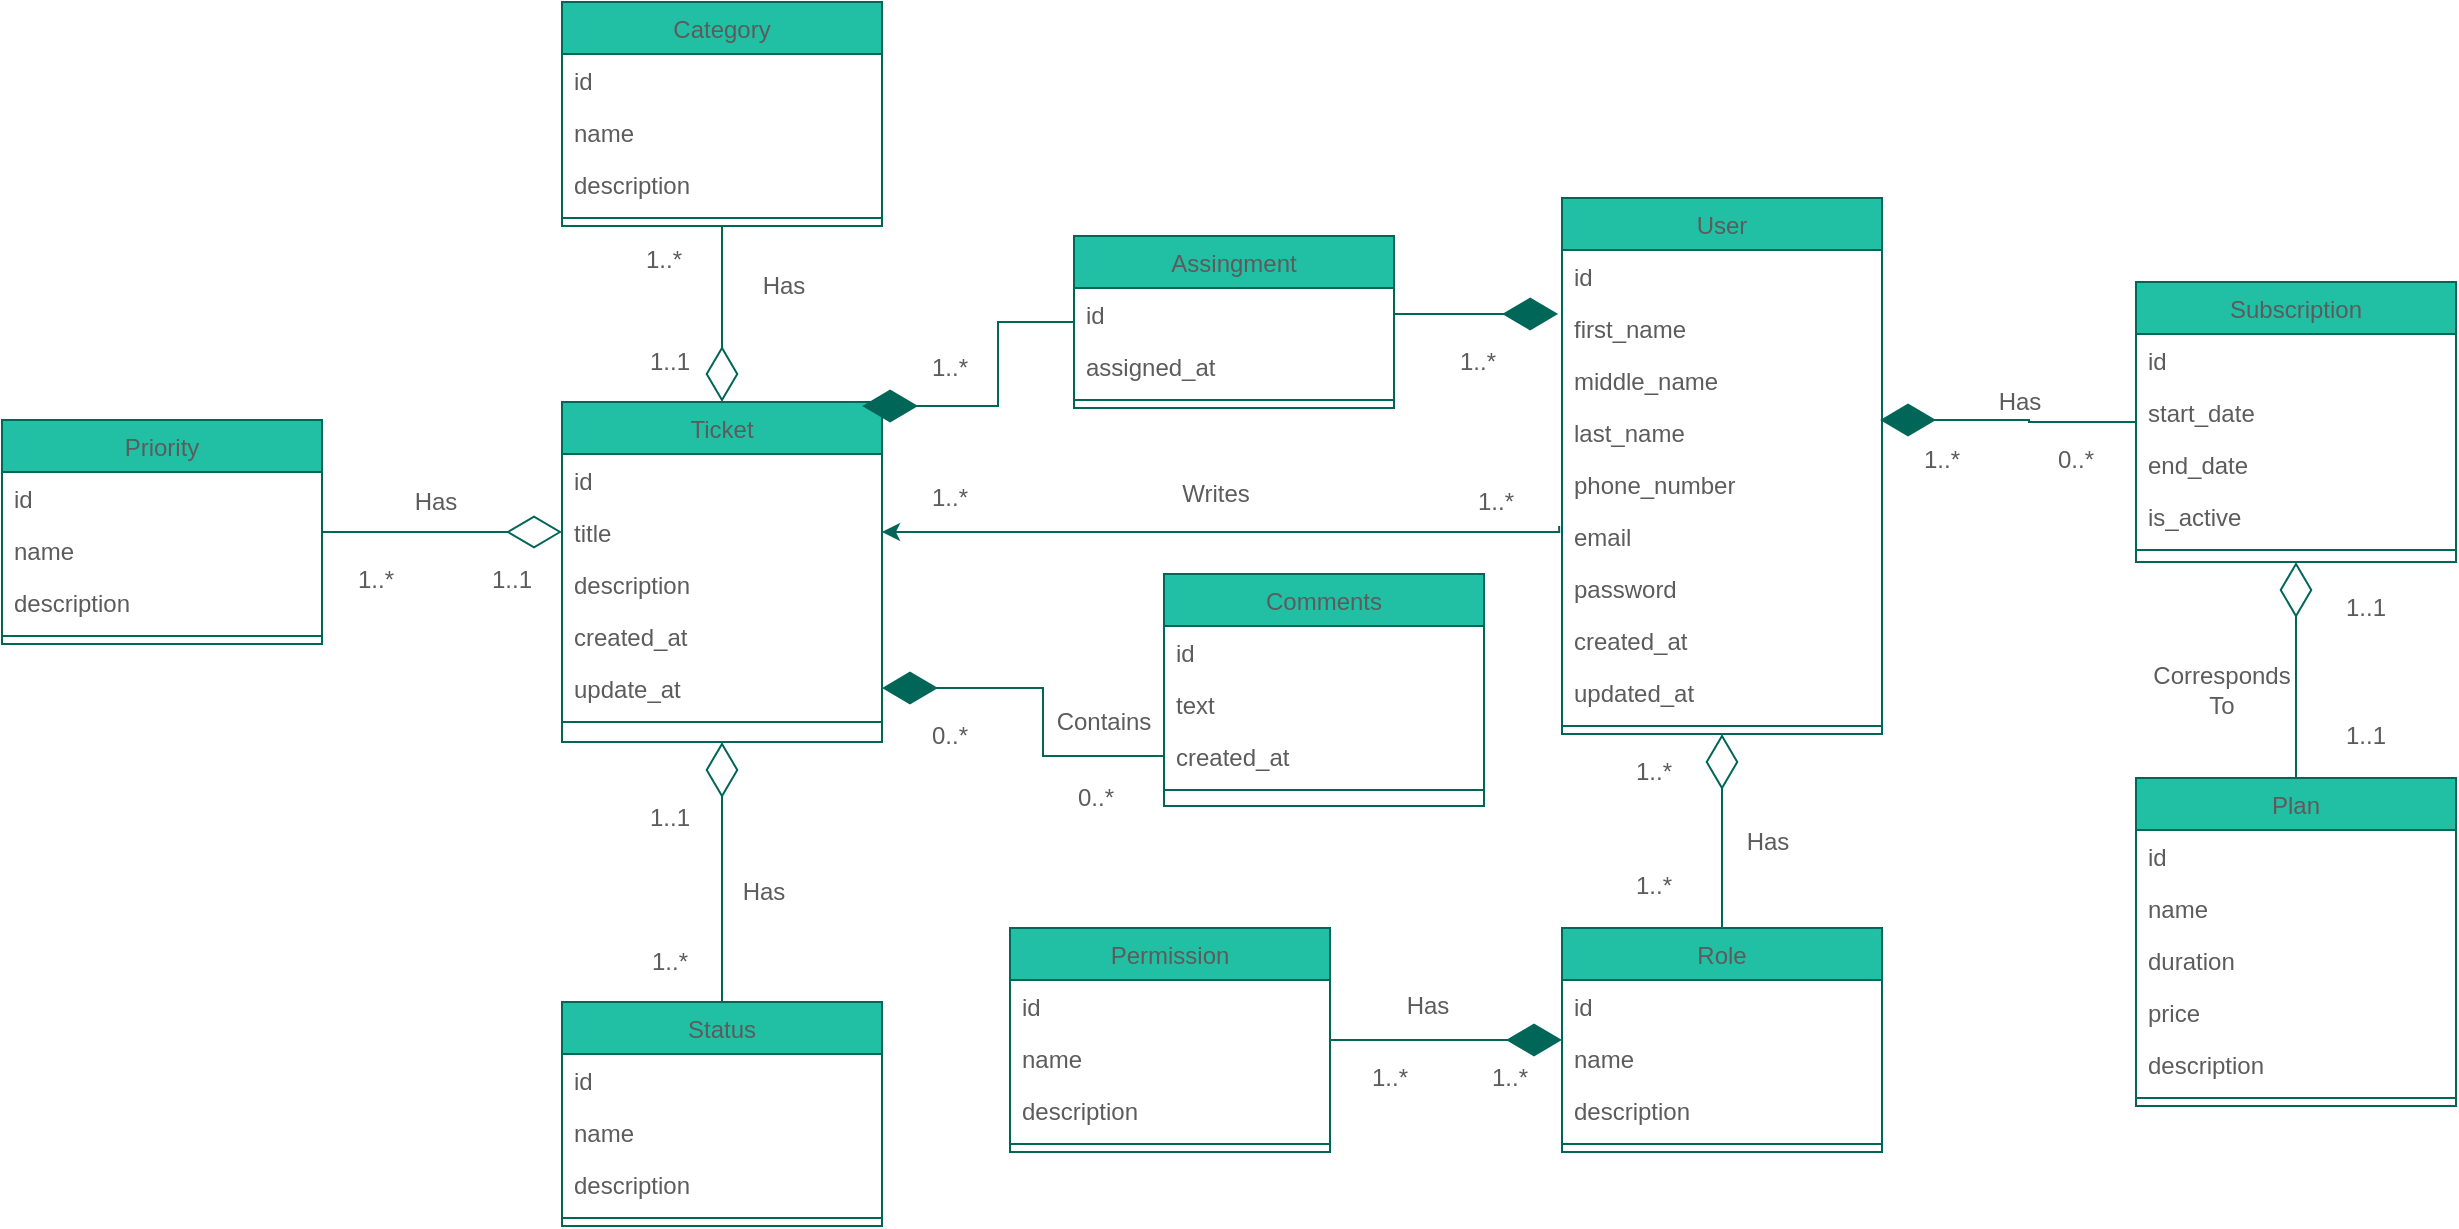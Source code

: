 <mxfile version="22.0.0" type="device">
  <diagram id="C5RBs43oDa-KdzZeNtuy" name="Page-1">
    <mxGraphModel dx="2245" dy="838" grid="0" gridSize="10" guides="1" tooltips="1" connect="1" arrows="1" fold="1" page="1" pageScale="1" pageWidth="827" pageHeight="1169" background="#ffffff" math="0" shadow="0">
      <root>
        <mxCell id="WIyWlLk6GJQsqaUBKTNV-0" />
        <mxCell id="WIyWlLk6GJQsqaUBKTNV-1" parent="WIyWlLk6GJQsqaUBKTNV-0" />
        <mxCell id="zkfFHV4jXpPFQw0GAbJ--0" value="Ticket" style="swimlane;fontStyle=0;align=center;verticalAlign=top;childLayout=stackLayout;horizontal=1;startSize=26;horizontalStack=0;resizeParent=1;resizeLast=0;collapsible=1;marginBottom=0;rounded=0;shadow=0;strokeWidth=1;labelBackgroundColor=none;fillColor=#21C0A5;strokeColor=#006658;fontColor=#5C5C5C;" parent="WIyWlLk6GJQsqaUBKTNV-1" vertex="1">
          <mxGeometry x="40" y="210" width="160" height="170" as="geometry">
            <mxRectangle x="230" y="140" width="160" height="26" as="alternateBounds" />
          </mxGeometry>
        </mxCell>
        <mxCell id="zkfFHV4jXpPFQw0GAbJ--1" value="id" style="text;align=left;verticalAlign=top;spacingLeft=4;spacingRight=4;overflow=hidden;rotatable=0;points=[[0,0.5],[1,0.5]];portConstraint=eastwest;labelBackgroundColor=none;fontColor=#5C5C5C;" parent="zkfFHV4jXpPFQw0GAbJ--0" vertex="1">
          <mxGeometry y="26" width="160" height="26" as="geometry" />
        </mxCell>
        <mxCell id="zkfFHV4jXpPFQw0GAbJ--2" value="title" style="text;align=left;verticalAlign=top;spacingLeft=4;spacingRight=4;overflow=hidden;rotatable=0;points=[[0,0.5],[1,0.5]];portConstraint=eastwest;rounded=0;shadow=0;html=0;labelBackgroundColor=none;fontColor=#5C5C5C;" parent="zkfFHV4jXpPFQw0GAbJ--0" vertex="1">
          <mxGeometry y="52" width="160" height="26" as="geometry" />
        </mxCell>
        <mxCell id="zkfFHV4jXpPFQw0GAbJ--3" value="description" style="text;align=left;verticalAlign=top;spacingLeft=4;spacingRight=4;overflow=hidden;rotatable=0;points=[[0,0.5],[1,0.5]];portConstraint=eastwest;rounded=0;shadow=0;html=0;labelBackgroundColor=none;fontColor=#5C5C5C;" parent="zkfFHV4jXpPFQw0GAbJ--0" vertex="1">
          <mxGeometry y="78" width="160" height="26" as="geometry" />
        </mxCell>
        <mxCell id="NXJm1W0Ttsm7PdbM2rsX-47" value="created_at" style="text;align=left;verticalAlign=top;spacingLeft=4;spacingRight=4;overflow=hidden;rotatable=0;points=[[0,0.5],[1,0.5]];portConstraint=eastwest;rounded=0;shadow=0;html=0;labelBackgroundColor=none;fontColor=#5C5C5C;" parent="zkfFHV4jXpPFQw0GAbJ--0" vertex="1">
          <mxGeometry y="104" width="160" height="26" as="geometry" />
        </mxCell>
        <mxCell id="NXJm1W0Ttsm7PdbM2rsX-46" value="update_at" style="text;align=left;verticalAlign=top;spacingLeft=4;spacingRight=4;overflow=hidden;rotatable=0;points=[[0,0.5],[1,0.5]];portConstraint=eastwest;rounded=0;shadow=0;html=0;labelBackgroundColor=none;fontColor=#5C5C5C;" parent="zkfFHV4jXpPFQw0GAbJ--0" vertex="1">
          <mxGeometry y="130" width="160" height="26" as="geometry" />
        </mxCell>
        <mxCell id="zkfFHV4jXpPFQw0GAbJ--4" value="" style="line;html=1;strokeWidth=1;align=left;verticalAlign=middle;spacingTop=-1;spacingLeft=3;spacingRight=3;rotatable=0;labelPosition=right;points=[];portConstraint=eastwest;labelBackgroundColor=none;fillColor=#21C0A5;strokeColor=#006658;fontColor=#5C5C5C;" parent="zkfFHV4jXpPFQw0GAbJ--0" vertex="1">
          <mxGeometry y="156" width="160" height="8" as="geometry" />
        </mxCell>
        <mxCell id="zkfFHV4jXpPFQw0GAbJ--6" value="Comments" style="swimlane;fontStyle=0;align=center;verticalAlign=top;childLayout=stackLayout;horizontal=1;startSize=26;horizontalStack=0;resizeParent=1;resizeLast=0;collapsible=1;marginBottom=0;rounded=0;shadow=0;strokeWidth=1;labelBackgroundColor=none;fillColor=#21C0A5;strokeColor=#006658;fontColor=#5C5C5C;" parent="WIyWlLk6GJQsqaUBKTNV-1" vertex="1">
          <mxGeometry x="341" y="296" width="160" height="116" as="geometry">
            <mxRectangle x="130" y="380" width="160" height="26" as="alternateBounds" />
          </mxGeometry>
        </mxCell>
        <mxCell id="NXJm1W0Ttsm7PdbM2rsX-28" value="id" style="text;align=left;verticalAlign=top;spacingLeft=4;spacingRight=4;overflow=hidden;rotatable=0;points=[[0,0.5],[1,0.5]];portConstraint=eastwest;labelBackgroundColor=none;fontColor=#5C5C5C;" parent="zkfFHV4jXpPFQw0GAbJ--6" vertex="1">
          <mxGeometry y="26" width="160" height="26" as="geometry" />
        </mxCell>
        <mxCell id="zkfFHV4jXpPFQw0GAbJ--7" value="text" style="text;align=left;verticalAlign=top;spacingLeft=4;spacingRight=4;overflow=hidden;rotatable=0;points=[[0,0.5],[1,0.5]];portConstraint=eastwest;labelBackgroundColor=none;fontColor=#5C5C5C;" parent="zkfFHV4jXpPFQw0GAbJ--6" vertex="1">
          <mxGeometry y="52" width="160" height="26" as="geometry" />
        </mxCell>
        <mxCell id="zkfFHV4jXpPFQw0GAbJ--8" value="created_at" style="text;align=left;verticalAlign=top;spacingLeft=4;spacingRight=4;overflow=hidden;rotatable=0;points=[[0,0.5],[1,0.5]];portConstraint=eastwest;rounded=0;shadow=0;html=0;labelBackgroundColor=none;fontColor=#5C5C5C;" parent="zkfFHV4jXpPFQw0GAbJ--6" vertex="1">
          <mxGeometry y="78" width="160" height="26" as="geometry" />
        </mxCell>
        <mxCell id="zkfFHV4jXpPFQw0GAbJ--9" value="" style="line;html=1;strokeWidth=1;align=left;verticalAlign=middle;spacingTop=-1;spacingLeft=3;spacingRight=3;rotatable=0;labelPosition=right;points=[];portConstraint=eastwest;labelBackgroundColor=none;fillColor=#21C0A5;strokeColor=#006658;fontColor=#5C5C5C;" parent="zkfFHV4jXpPFQw0GAbJ--6" vertex="1">
          <mxGeometry y="104" width="160" height="8" as="geometry" />
        </mxCell>
        <mxCell id="NXJm1W0Ttsm7PdbM2rsX-39" style="edgeStyle=orthogonalEdgeStyle;rounded=0;orthogonalLoop=1;jettySize=auto;html=1;entryX=0.5;entryY=1;entryDx=0;entryDy=0;endSize=25;endArrow=diamondThin;endFill=0;labelBackgroundColor=none;strokeColor=#006658;fontColor=default;" parent="WIyWlLk6GJQsqaUBKTNV-1" source="zkfFHV4jXpPFQw0GAbJ--13" target="zkfFHV4jXpPFQw0GAbJ--17" edge="1">
          <mxGeometry relative="1" as="geometry" />
        </mxCell>
        <mxCell id="zkfFHV4jXpPFQw0GAbJ--13" value="Role" style="swimlane;fontStyle=0;align=center;verticalAlign=top;childLayout=stackLayout;horizontal=1;startSize=26;horizontalStack=0;resizeParent=1;resizeLast=0;collapsible=1;marginBottom=0;rounded=0;shadow=0;strokeWidth=1;labelBackgroundColor=none;fillColor=#21C0A5;strokeColor=#006658;fontColor=#5C5C5C;" parent="WIyWlLk6GJQsqaUBKTNV-1" vertex="1">
          <mxGeometry x="540" y="473" width="160" height="112" as="geometry">
            <mxRectangle x="340" y="380" width="170" height="26" as="alternateBounds" />
          </mxGeometry>
        </mxCell>
        <mxCell id="zkfFHV4jXpPFQw0GAbJ--14" value="id" style="text;align=left;verticalAlign=top;spacingLeft=4;spacingRight=4;overflow=hidden;rotatable=0;points=[[0,0.5],[1,0.5]];portConstraint=eastwest;labelBackgroundColor=none;fontColor=#5C5C5C;" parent="zkfFHV4jXpPFQw0GAbJ--13" vertex="1">
          <mxGeometry y="26" width="160" height="26" as="geometry" />
        </mxCell>
        <mxCell id="NXJm1W0Ttsm7PdbM2rsX-3" value="name" style="text;align=left;verticalAlign=top;spacingLeft=4;spacingRight=4;overflow=hidden;rotatable=0;points=[[0,0.5],[1,0.5]];portConstraint=eastwest;labelBackgroundColor=none;fontColor=#5C5C5C;" parent="zkfFHV4jXpPFQw0GAbJ--13" vertex="1">
          <mxGeometry y="52" width="160" height="26" as="geometry" />
        </mxCell>
        <mxCell id="NXJm1W0Ttsm7PdbM2rsX-4" value="description" style="text;align=left;verticalAlign=top;spacingLeft=4;spacingRight=4;overflow=hidden;rotatable=0;points=[[0,0.5],[1,0.5]];portConstraint=eastwest;labelBackgroundColor=none;fontColor=#5C5C5C;" parent="zkfFHV4jXpPFQw0GAbJ--13" vertex="1">
          <mxGeometry y="78" width="160" height="26" as="geometry" />
        </mxCell>
        <mxCell id="zkfFHV4jXpPFQw0GAbJ--15" value="" style="line;html=1;strokeWidth=1;align=left;verticalAlign=middle;spacingTop=-1;spacingLeft=3;spacingRight=3;rotatable=0;labelPosition=right;points=[];portConstraint=eastwest;labelBackgroundColor=none;fillColor=#21C0A5;strokeColor=#006658;fontColor=#5C5C5C;" parent="zkfFHV4jXpPFQw0GAbJ--13" vertex="1">
          <mxGeometry y="104" width="160" height="8" as="geometry" />
        </mxCell>
        <mxCell id="zkfFHV4jXpPFQw0GAbJ--17" value="User" style="swimlane;fontStyle=0;align=center;verticalAlign=top;childLayout=stackLayout;horizontal=1;startSize=26;horizontalStack=0;resizeParent=1;resizeLast=0;collapsible=1;marginBottom=0;rounded=0;shadow=0;strokeWidth=1;labelBackgroundColor=none;fillColor=#21C0A5;strokeColor=#006658;fontColor=#5C5C5C;" parent="WIyWlLk6GJQsqaUBKTNV-1" vertex="1">
          <mxGeometry x="540" y="108" width="160" height="268" as="geometry">
            <mxRectangle x="550" y="140" width="160" height="26" as="alternateBounds" />
          </mxGeometry>
        </mxCell>
        <mxCell id="zkfFHV4jXpPFQw0GAbJ--18" value="id" style="text;align=left;verticalAlign=top;spacingLeft=4;spacingRight=4;overflow=hidden;rotatable=0;points=[[0,0.5],[1,0.5]];portConstraint=eastwest;labelBackgroundColor=none;fontColor=#5C5C5C;" parent="zkfFHV4jXpPFQw0GAbJ--17" vertex="1">
          <mxGeometry y="26" width="160" height="26" as="geometry" />
        </mxCell>
        <mxCell id="zkfFHV4jXpPFQw0GAbJ--19" value="first_name&#xa;" style="text;align=left;verticalAlign=top;spacingLeft=4;spacingRight=4;overflow=hidden;rotatable=0;points=[[0,0.5],[1,0.5]];portConstraint=eastwest;rounded=0;shadow=0;html=0;labelBackgroundColor=none;fontColor=#5C5C5C;" parent="zkfFHV4jXpPFQw0GAbJ--17" vertex="1">
          <mxGeometry y="52" width="160" height="26" as="geometry" />
        </mxCell>
        <mxCell id="zkfFHV4jXpPFQw0GAbJ--20" value="middle_name&#xa;" style="text;align=left;verticalAlign=top;spacingLeft=4;spacingRight=4;overflow=hidden;rotatable=0;points=[[0,0.5],[1,0.5]];portConstraint=eastwest;rounded=0;shadow=0;html=0;labelBackgroundColor=none;fontColor=#5C5C5C;" parent="zkfFHV4jXpPFQw0GAbJ--17" vertex="1">
          <mxGeometry y="78" width="160" height="26" as="geometry" />
        </mxCell>
        <mxCell id="zkfFHV4jXpPFQw0GAbJ--21" value="last_name&#xa;" style="text;align=left;verticalAlign=top;spacingLeft=4;spacingRight=4;overflow=hidden;rotatable=0;points=[[0,0.5],[1,0.5]];portConstraint=eastwest;rounded=0;shadow=0;html=0;labelBackgroundColor=none;fontColor=#5C5C5C;" parent="zkfFHV4jXpPFQw0GAbJ--17" vertex="1">
          <mxGeometry y="104" width="160" height="26" as="geometry" />
        </mxCell>
        <mxCell id="zkfFHV4jXpPFQw0GAbJ--22" value="phone_number&#xa;" style="text;align=left;verticalAlign=top;spacingLeft=4;spacingRight=4;overflow=hidden;rotatable=0;points=[[0,0.5],[1,0.5]];portConstraint=eastwest;rounded=0;shadow=0;html=0;labelBackgroundColor=none;fontColor=#5C5C5C;" parent="zkfFHV4jXpPFQw0GAbJ--17" vertex="1">
          <mxGeometry y="130" width="160" height="26" as="geometry" />
        </mxCell>
        <mxCell id="NXJm1W0Ttsm7PdbM2rsX-0" value="email" style="text;align=left;verticalAlign=top;spacingLeft=4;spacingRight=4;overflow=hidden;rotatable=0;points=[[0,0.5],[1,0.5]];portConstraint=eastwest;rounded=0;shadow=0;html=0;labelBackgroundColor=none;fontColor=#5C5C5C;" parent="zkfFHV4jXpPFQw0GAbJ--17" vertex="1">
          <mxGeometry y="156" width="160" height="26" as="geometry" />
        </mxCell>
        <mxCell id="jZxG-V_ox1-BD25XHiHJ-16" value="password" style="text;align=left;verticalAlign=top;spacingLeft=4;spacingRight=4;overflow=hidden;rotatable=0;points=[[0,0.5],[1,0.5]];portConstraint=eastwest;rounded=0;shadow=0;html=0;labelBackgroundColor=none;fontColor=#5C5C5C;" vertex="1" parent="zkfFHV4jXpPFQw0GAbJ--17">
          <mxGeometry y="182" width="160" height="26" as="geometry" />
        </mxCell>
        <mxCell id="NXJm1W0Ttsm7PdbM2rsX-1" value="created_at" style="text;align=left;verticalAlign=top;spacingLeft=4;spacingRight=4;overflow=hidden;rotatable=0;points=[[0,0.5],[1,0.5]];portConstraint=eastwest;rounded=0;shadow=0;html=0;labelBackgroundColor=none;fontColor=#5C5C5C;" parent="zkfFHV4jXpPFQw0GAbJ--17" vertex="1">
          <mxGeometry y="208" width="160" height="26" as="geometry" />
        </mxCell>
        <mxCell id="jZxG-V_ox1-BD25XHiHJ-17" value="updated_at&#xa;" style="text;align=left;verticalAlign=top;spacingLeft=4;spacingRight=4;overflow=hidden;rotatable=0;points=[[0,0.5],[1,0.5]];portConstraint=eastwest;rounded=0;shadow=0;html=0;labelBackgroundColor=none;fontColor=#5C5C5C;" vertex="1" parent="zkfFHV4jXpPFQw0GAbJ--17">
          <mxGeometry y="234" width="160" height="26" as="geometry" />
        </mxCell>
        <mxCell id="zkfFHV4jXpPFQw0GAbJ--23" value="" style="line;html=1;strokeWidth=1;align=left;verticalAlign=middle;spacingTop=-1;spacingLeft=3;spacingRight=3;rotatable=0;labelPosition=right;points=[];portConstraint=eastwest;labelBackgroundColor=none;fillColor=#21C0A5;strokeColor=#006658;fontColor=#5C5C5C;" parent="zkfFHV4jXpPFQw0GAbJ--17" vertex="1">
          <mxGeometry y="260" width="160" height="8" as="geometry" />
        </mxCell>
        <mxCell id="NXJm1W0Ttsm7PdbM2rsX-35" style="edgeStyle=orthogonalEdgeStyle;rounded=0;orthogonalLoop=1;jettySize=auto;html=1;entryX=0;entryY=0.5;entryDx=0;entryDy=0;endArrow=diamondThin;endFill=0;endSize=25;labelBackgroundColor=none;strokeColor=#006658;fontColor=default;" parent="WIyWlLk6GJQsqaUBKTNV-1" source="NXJm1W0Ttsm7PdbM2rsX-5" target="zkfFHV4jXpPFQw0GAbJ--2" edge="1">
          <mxGeometry relative="1" as="geometry" />
        </mxCell>
        <mxCell id="NXJm1W0Ttsm7PdbM2rsX-5" value="Priority" style="swimlane;fontStyle=0;align=center;verticalAlign=top;childLayout=stackLayout;horizontal=1;startSize=26;horizontalStack=0;resizeParent=1;resizeLast=0;collapsible=1;marginBottom=0;rounded=0;shadow=0;strokeWidth=1;labelBackgroundColor=none;fillColor=#21C0A5;strokeColor=#006658;fontColor=#5C5C5C;" parent="WIyWlLk6GJQsqaUBKTNV-1" vertex="1">
          <mxGeometry x="-240" y="219" width="160" height="112" as="geometry">
            <mxRectangle x="340" y="380" width="170" height="26" as="alternateBounds" />
          </mxGeometry>
        </mxCell>
        <mxCell id="NXJm1W0Ttsm7PdbM2rsX-6" value="id" style="text;align=left;verticalAlign=top;spacingLeft=4;spacingRight=4;overflow=hidden;rotatable=0;points=[[0,0.5],[1,0.5]];portConstraint=eastwest;labelBackgroundColor=none;fontColor=#5C5C5C;" parent="NXJm1W0Ttsm7PdbM2rsX-5" vertex="1">
          <mxGeometry y="26" width="160" height="26" as="geometry" />
        </mxCell>
        <mxCell id="NXJm1W0Ttsm7PdbM2rsX-7" value="name" style="text;align=left;verticalAlign=top;spacingLeft=4;spacingRight=4;overflow=hidden;rotatable=0;points=[[0,0.5],[1,0.5]];portConstraint=eastwest;labelBackgroundColor=none;fontColor=#5C5C5C;" parent="NXJm1W0Ttsm7PdbM2rsX-5" vertex="1">
          <mxGeometry y="52" width="160" height="26" as="geometry" />
        </mxCell>
        <mxCell id="NXJm1W0Ttsm7PdbM2rsX-8" value="description" style="text;align=left;verticalAlign=top;spacingLeft=4;spacingRight=4;overflow=hidden;rotatable=0;points=[[0,0.5],[1,0.5]];portConstraint=eastwest;labelBackgroundColor=none;fontColor=#5C5C5C;" parent="NXJm1W0Ttsm7PdbM2rsX-5" vertex="1">
          <mxGeometry y="78" width="160" height="26" as="geometry" />
        </mxCell>
        <mxCell id="NXJm1W0Ttsm7PdbM2rsX-9" value="" style="line;html=1;strokeWidth=1;align=left;verticalAlign=middle;spacingTop=-1;spacingLeft=3;spacingRight=3;rotatable=0;labelPosition=right;points=[];portConstraint=eastwest;labelBackgroundColor=none;fillColor=#21C0A5;strokeColor=#006658;fontColor=#5C5C5C;" parent="NXJm1W0Ttsm7PdbM2rsX-5" vertex="1">
          <mxGeometry y="104" width="160" height="8" as="geometry" />
        </mxCell>
        <mxCell id="NXJm1W0Ttsm7PdbM2rsX-40" style="edgeStyle=orthogonalEdgeStyle;rounded=0;orthogonalLoop=1;jettySize=auto;html=1;endSize=25;endArrow=diamondThin;endFill=1;labelBackgroundColor=none;strokeColor=#006658;fontColor=default;" parent="WIyWlLk6GJQsqaUBKTNV-1" source="NXJm1W0Ttsm7PdbM2rsX-10" target="zkfFHV4jXpPFQw0GAbJ--13" edge="1">
          <mxGeometry relative="1" as="geometry" />
        </mxCell>
        <mxCell id="NXJm1W0Ttsm7PdbM2rsX-10" value="Permission" style="swimlane;fontStyle=0;align=center;verticalAlign=top;childLayout=stackLayout;horizontal=1;startSize=26;horizontalStack=0;resizeParent=1;resizeLast=0;collapsible=1;marginBottom=0;rounded=0;shadow=0;strokeWidth=1;labelBackgroundColor=none;fillColor=#21C0A5;strokeColor=#006658;fontColor=#5C5C5C;" parent="WIyWlLk6GJQsqaUBKTNV-1" vertex="1">
          <mxGeometry x="264" y="473" width="160" height="112" as="geometry">
            <mxRectangle x="340" y="380" width="170" height="26" as="alternateBounds" />
          </mxGeometry>
        </mxCell>
        <mxCell id="NXJm1W0Ttsm7PdbM2rsX-11" value="id" style="text;align=left;verticalAlign=top;spacingLeft=4;spacingRight=4;overflow=hidden;rotatable=0;points=[[0,0.5],[1,0.5]];portConstraint=eastwest;labelBackgroundColor=none;fontColor=#5C5C5C;" parent="NXJm1W0Ttsm7PdbM2rsX-10" vertex="1">
          <mxGeometry y="26" width="160" height="26" as="geometry" />
        </mxCell>
        <mxCell id="NXJm1W0Ttsm7PdbM2rsX-12" value="name" style="text;align=left;verticalAlign=top;spacingLeft=4;spacingRight=4;overflow=hidden;rotatable=0;points=[[0,0.5],[1,0.5]];portConstraint=eastwest;labelBackgroundColor=none;fontColor=#5C5C5C;" parent="NXJm1W0Ttsm7PdbM2rsX-10" vertex="1">
          <mxGeometry y="52" width="160" height="26" as="geometry" />
        </mxCell>
        <mxCell id="NXJm1W0Ttsm7PdbM2rsX-13" value="description" style="text;align=left;verticalAlign=top;spacingLeft=4;spacingRight=4;overflow=hidden;rotatable=0;points=[[0,0.5],[1,0.5]];portConstraint=eastwest;labelBackgroundColor=none;fontColor=#5C5C5C;" parent="NXJm1W0Ttsm7PdbM2rsX-10" vertex="1">
          <mxGeometry y="78" width="160" height="26" as="geometry" />
        </mxCell>
        <mxCell id="NXJm1W0Ttsm7PdbM2rsX-14" value="" style="line;html=1;strokeWidth=1;align=left;verticalAlign=middle;spacingTop=-1;spacingLeft=3;spacingRight=3;rotatable=0;labelPosition=right;points=[];portConstraint=eastwest;labelBackgroundColor=none;fillColor=#21C0A5;strokeColor=#006658;fontColor=#5C5C5C;" parent="NXJm1W0Ttsm7PdbM2rsX-10" vertex="1">
          <mxGeometry y="104" width="160" height="8" as="geometry" />
        </mxCell>
        <mxCell id="NXJm1W0Ttsm7PdbM2rsX-15" value="Subscription" style="swimlane;fontStyle=0;align=center;verticalAlign=top;childLayout=stackLayout;horizontal=1;startSize=26;horizontalStack=0;resizeParent=1;resizeLast=0;collapsible=1;marginBottom=0;rounded=0;shadow=0;strokeWidth=1;labelBackgroundColor=none;fillColor=#21C0A5;strokeColor=#006658;fontColor=#5C5C5C;" parent="WIyWlLk6GJQsqaUBKTNV-1" vertex="1">
          <mxGeometry x="827" y="150" width="160" height="140" as="geometry">
            <mxRectangle x="340" y="380" width="170" height="26" as="alternateBounds" />
          </mxGeometry>
        </mxCell>
        <mxCell id="NXJm1W0Ttsm7PdbM2rsX-16" value="id" style="text;align=left;verticalAlign=top;spacingLeft=4;spacingRight=4;overflow=hidden;rotatable=0;points=[[0,0.5],[1,0.5]];portConstraint=eastwest;labelBackgroundColor=none;fontColor=#5C5C5C;" parent="NXJm1W0Ttsm7PdbM2rsX-15" vertex="1">
          <mxGeometry y="26" width="160" height="26" as="geometry" />
        </mxCell>
        <mxCell id="jZxG-V_ox1-BD25XHiHJ-12" value="start_date" style="text;align=left;verticalAlign=top;spacingLeft=4;spacingRight=4;overflow=hidden;rotatable=0;points=[[0,0.5],[1,0.5]];portConstraint=eastwest;labelBackgroundColor=none;fontColor=#5C5C5C;" vertex="1" parent="NXJm1W0Ttsm7PdbM2rsX-15">
          <mxGeometry y="52" width="160" height="26" as="geometry" />
        </mxCell>
        <mxCell id="jZxG-V_ox1-BD25XHiHJ-13" value="end_date" style="text;align=left;verticalAlign=top;spacingLeft=4;spacingRight=4;overflow=hidden;rotatable=0;points=[[0,0.5],[1,0.5]];portConstraint=eastwest;labelBackgroundColor=none;fontColor=#5C5C5C;" vertex="1" parent="NXJm1W0Ttsm7PdbM2rsX-15">
          <mxGeometry y="78" width="160" height="26" as="geometry" />
        </mxCell>
        <mxCell id="jZxG-V_ox1-BD25XHiHJ-14" value="is_active" style="text;align=left;verticalAlign=top;spacingLeft=4;spacingRight=4;overflow=hidden;rotatable=0;points=[[0,0.5],[1,0.5]];portConstraint=eastwest;labelBackgroundColor=none;fontColor=#5C5C5C;" vertex="1" parent="NXJm1W0Ttsm7PdbM2rsX-15">
          <mxGeometry y="104" width="160" height="26" as="geometry" />
        </mxCell>
        <mxCell id="NXJm1W0Ttsm7PdbM2rsX-19" value="" style="line;html=1;strokeWidth=1;align=left;verticalAlign=middle;spacingTop=-1;spacingLeft=3;spacingRight=3;rotatable=0;labelPosition=right;points=[];portConstraint=eastwest;labelBackgroundColor=none;fillColor=#21C0A5;strokeColor=#006658;fontColor=#5C5C5C;" parent="NXJm1W0Ttsm7PdbM2rsX-15" vertex="1">
          <mxGeometry y="130" width="160" height="8" as="geometry" />
        </mxCell>
        <mxCell id="NXJm1W0Ttsm7PdbM2rsX-41" style="edgeStyle=orthogonalEdgeStyle;rounded=0;orthogonalLoop=1;jettySize=auto;html=1;endArrow=diamondThin;endFill=0;endSize=25;labelBackgroundColor=none;strokeColor=#006658;fontColor=default;" parent="WIyWlLk6GJQsqaUBKTNV-1" source="NXJm1W0Ttsm7PdbM2rsX-20" target="zkfFHV4jXpPFQw0GAbJ--0" edge="1">
          <mxGeometry relative="1" as="geometry" />
        </mxCell>
        <mxCell id="NXJm1W0Ttsm7PdbM2rsX-20" value="Status" style="swimlane;fontStyle=0;align=center;verticalAlign=top;childLayout=stackLayout;horizontal=1;startSize=26;horizontalStack=0;resizeParent=1;resizeLast=0;collapsible=1;marginBottom=0;rounded=0;shadow=0;strokeWidth=1;labelBackgroundColor=none;fillColor=#21C0A5;strokeColor=#006658;fontColor=#5C5C5C;" parent="WIyWlLk6GJQsqaUBKTNV-1" vertex="1">
          <mxGeometry x="40" y="510" width="160" height="112" as="geometry">
            <mxRectangle x="340" y="380" width="170" height="26" as="alternateBounds" />
          </mxGeometry>
        </mxCell>
        <mxCell id="NXJm1W0Ttsm7PdbM2rsX-21" value="id" style="text;align=left;verticalAlign=top;spacingLeft=4;spacingRight=4;overflow=hidden;rotatable=0;points=[[0,0.5],[1,0.5]];portConstraint=eastwest;labelBackgroundColor=none;fontColor=#5C5C5C;" parent="NXJm1W0Ttsm7PdbM2rsX-20" vertex="1">
          <mxGeometry y="26" width="160" height="26" as="geometry" />
        </mxCell>
        <mxCell id="NXJm1W0Ttsm7PdbM2rsX-22" value="name" style="text;align=left;verticalAlign=top;spacingLeft=4;spacingRight=4;overflow=hidden;rotatable=0;points=[[0,0.5],[1,0.5]];portConstraint=eastwest;labelBackgroundColor=none;fontColor=#5C5C5C;" parent="NXJm1W0Ttsm7PdbM2rsX-20" vertex="1">
          <mxGeometry y="52" width="160" height="26" as="geometry" />
        </mxCell>
        <mxCell id="NXJm1W0Ttsm7PdbM2rsX-23" value="description" style="text;align=left;verticalAlign=top;spacingLeft=4;spacingRight=4;overflow=hidden;rotatable=0;points=[[0,0.5],[1,0.5]];portConstraint=eastwest;labelBackgroundColor=none;fontColor=#5C5C5C;" parent="NXJm1W0Ttsm7PdbM2rsX-20" vertex="1">
          <mxGeometry y="78" width="160" height="26" as="geometry" />
        </mxCell>
        <mxCell id="NXJm1W0Ttsm7PdbM2rsX-24" value="" style="line;html=1;strokeWidth=1;align=left;verticalAlign=middle;spacingTop=-1;spacingLeft=3;spacingRight=3;rotatable=0;labelPosition=right;points=[];portConstraint=eastwest;labelBackgroundColor=none;fillColor=#21C0A5;strokeColor=#006658;fontColor=#5C5C5C;" parent="NXJm1W0Ttsm7PdbM2rsX-20" vertex="1">
          <mxGeometry y="104" width="160" height="8" as="geometry" />
        </mxCell>
        <mxCell id="NXJm1W0Ttsm7PdbM2rsX-34" style="edgeStyle=orthogonalEdgeStyle;rounded=0;orthogonalLoop=1;jettySize=auto;html=1;entryX=0.5;entryY=0;entryDx=0;entryDy=0;endArrow=diamondThin;endFill=0;endSize=25;labelBackgroundColor=none;strokeColor=#006658;fontColor=default;" parent="WIyWlLk6GJQsqaUBKTNV-1" source="NXJm1W0Ttsm7PdbM2rsX-29" target="zkfFHV4jXpPFQw0GAbJ--0" edge="1">
          <mxGeometry relative="1" as="geometry" />
        </mxCell>
        <mxCell id="NXJm1W0Ttsm7PdbM2rsX-29" value="Category" style="swimlane;fontStyle=0;align=center;verticalAlign=top;childLayout=stackLayout;horizontal=1;startSize=26;horizontalStack=0;resizeParent=1;resizeLast=0;collapsible=1;marginBottom=0;rounded=0;shadow=0;strokeWidth=1;labelBackgroundColor=none;fillColor=#21C0A5;strokeColor=#006658;fontColor=#5C5C5C;" parent="WIyWlLk6GJQsqaUBKTNV-1" vertex="1">
          <mxGeometry x="40" y="10" width="160" height="112" as="geometry">
            <mxRectangle x="340" y="380" width="170" height="26" as="alternateBounds" />
          </mxGeometry>
        </mxCell>
        <mxCell id="NXJm1W0Ttsm7PdbM2rsX-30" value="id" style="text;align=left;verticalAlign=top;spacingLeft=4;spacingRight=4;overflow=hidden;rotatable=0;points=[[0,0.5],[1,0.5]];portConstraint=eastwest;labelBackgroundColor=none;fontColor=#5C5C5C;" parent="NXJm1W0Ttsm7PdbM2rsX-29" vertex="1">
          <mxGeometry y="26" width="160" height="26" as="geometry" />
        </mxCell>
        <mxCell id="NXJm1W0Ttsm7PdbM2rsX-31" value="name" style="text;align=left;verticalAlign=top;spacingLeft=4;spacingRight=4;overflow=hidden;rotatable=0;points=[[0,0.5],[1,0.5]];portConstraint=eastwest;labelBackgroundColor=none;fontColor=#5C5C5C;" parent="NXJm1W0Ttsm7PdbM2rsX-29" vertex="1">
          <mxGeometry y="52" width="160" height="26" as="geometry" />
        </mxCell>
        <mxCell id="NXJm1W0Ttsm7PdbM2rsX-32" value="description" style="text;align=left;verticalAlign=top;spacingLeft=4;spacingRight=4;overflow=hidden;rotatable=0;points=[[0,0.5],[1,0.5]];portConstraint=eastwest;labelBackgroundColor=none;fontColor=#5C5C5C;" parent="NXJm1W0Ttsm7PdbM2rsX-29" vertex="1">
          <mxGeometry y="78" width="160" height="26" as="geometry" />
        </mxCell>
        <mxCell id="NXJm1W0Ttsm7PdbM2rsX-33" value="" style="line;html=1;strokeWidth=1;align=left;verticalAlign=middle;spacingTop=-1;spacingLeft=3;spacingRight=3;rotatable=0;labelPosition=right;points=[];portConstraint=eastwest;labelBackgroundColor=none;fillColor=#21C0A5;strokeColor=#006658;fontColor=#5C5C5C;" parent="NXJm1W0Ttsm7PdbM2rsX-29" vertex="1">
          <mxGeometry y="104" width="160" height="8" as="geometry" />
        </mxCell>
        <mxCell id="NXJm1W0Ttsm7PdbM2rsX-36" style="edgeStyle=orthogonalEdgeStyle;rounded=0;orthogonalLoop=1;jettySize=auto;html=1;entryX=1;entryY=0.5;entryDx=0;entryDy=0;endSize=25;endArrow=diamondThin;endFill=1;labelBackgroundColor=none;strokeColor=#006658;fontColor=default;" parent="WIyWlLk6GJQsqaUBKTNV-1" source="zkfFHV4jXpPFQw0GAbJ--8" target="NXJm1W0Ttsm7PdbM2rsX-46" edge="1">
          <mxGeometry relative="1" as="geometry" />
        </mxCell>
        <mxCell id="NXJm1W0Ttsm7PdbM2rsX-42" style="edgeStyle=orthogonalEdgeStyle;rounded=0;orthogonalLoop=1;jettySize=auto;html=1;entryX=0.994;entryY=0.269;entryDx=0;entryDy=0;entryPerimeter=0;endArrow=diamondThin;endFill=1;endSize=25;labelBackgroundColor=none;strokeColor=#006658;fontColor=default;" parent="WIyWlLk6GJQsqaUBKTNV-1" source="NXJm1W0Ttsm7PdbM2rsX-15" target="zkfFHV4jXpPFQw0GAbJ--21" edge="1">
          <mxGeometry relative="1" as="geometry" />
        </mxCell>
        <mxCell id="jZxG-V_ox1-BD25XHiHJ-7" style="edgeStyle=orthogonalEdgeStyle;rounded=0;orthogonalLoop=1;jettySize=auto;html=1;entryX=0.5;entryY=1;entryDx=0;entryDy=0;endArrow=diamondThin;endFill=0;endSize=25;labelBackgroundColor=none;strokeColor=#006658;fontColor=default;" edge="1" parent="WIyWlLk6GJQsqaUBKTNV-1" source="jZxG-V_ox1-BD25XHiHJ-0" target="NXJm1W0Ttsm7PdbM2rsX-15">
          <mxGeometry relative="1" as="geometry" />
        </mxCell>
        <mxCell id="jZxG-V_ox1-BD25XHiHJ-0" value="Plan" style="swimlane;fontStyle=0;align=center;verticalAlign=top;childLayout=stackLayout;horizontal=1;startSize=26;horizontalStack=0;resizeParent=1;resizeLast=0;collapsible=1;marginBottom=0;rounded=0;shadow=0;strokeWidth=1;labelBackgroundColor=none;fillColor=#21C0A5;strokeColor=#006658;fontColor=#5C5C5C;" vertex="1" parent="WIyWlLk6GJQsqaUBKTNV-1">
          <mxGeometry x="827" y="398" width="160" height="164" as="geometry">
            <mxRectangle x="340" y="380" width="170" height="26" as="alternateBounds" />
          </mxGeometry>
        </mxCell>
        <mxCell id="jZxG-V_ox1-BD25XHiHJ-1" value="id" style="text;align=left;verticalAlign=top;spacingLeft=4;spacingRight=4;overflow=hidden;rotatable=0;points=[[0,0.5],[1,0.5]];portConstraint=eastwest;labelBackgroundColor=none;fontColor=#5C5C5C;" vertex="1" parent="jZxG-V_ox1-BD25XHiHJ-0">
          <mxGeometry y="26" width="160" height="26" as="geometry" />
        </mxCell>
        <mxCell id="jZxG-V_ox1-BD25XHiHJ-8" value="name" style="text;align=left;verticalAlign=top;spacingLeft=4;spacingRight=4;overflow=hidden;rotatable=0;points=[[0,0.5],[1,0.5]];portConstraint=eastwest;labelBackgroundColor=none;fontColor=#5C5C5C;" vertex="1" parent="jZxG-V_ox1-BD25XHiHJ-0">
          <mxGeometry y="52" width="160" height="26" as="geometry" />
        </mxCell>
        <mxCell id="jZxG-V_ox1-BD25XHiHJ-11" value="duration" style="text;align=left;verticalAlign=top;spacingLeft=4;spacingRight=4;overflow=hidden;rotatable=0;points=[[0,0.5],[1,0.5]];portConstraint=eastwest;labelBackgroundColor=none;fontColor=#5C5C5C;" vertex="1" parent="jZxG-V_ox1-BD25XHiHJ-0">
          <mxGeometry y="78" width="160" height="26" as="geometry" />
        </mxCell>
        <mxCell id="jZxG-V_ox1-BD25XHiHJ-10" value="price" style="text;align=left;verticalAlign=top;spacingLeft=4;spacingRight=4;overflow=hidden;rotatable=0;points=[[0,0.5],[1,0.5]];portConstraint=eastwest;labelBackgroundColor=none;fontColor=#5C5C5C;" vertex="1" parent="jZxG-V_ox1-BD25XHiHJ-0">
          <mxGeometry y="104" width="160" height="26" as="geometry" />
        </mxCell>
        <mxCell id="jZxG-V_ox1-BD25XHiHJ-9" value="description" style="text;align=left;verticalAlign=top;spacingLeft=4;spacingRight=4;overflow=hidden;rotatable=0;points=[[0,0.5],[1,0.5]];portConstraint=eastwest;labelBackgroundColor=none;fontColor=#5C5C5C;" vertex="1" parent="jZxG-V_ox1-BD25XHiHJ-0">
          <mxGeometry y="130" width="160" height="26" as="geometry" />
        </mxCell>
        <mxCell id="jZxG-V_ox1-BD25XHiHJ-6" value="" style="line;html=1;strokeWidth=1;align=left;verticalAlign=middle;spacingTop=-1;spacingLeft=3;spacingRight=3;rotatable=0;labelPosition=right;points=[];portConstraint=eastwest;labelBackgroundColor=none;fillColor=#21C0A5;strokeColor=#006658;fontColor=#5C5C5C;" vertex="1" parent="jZxG-V_ox1-BD25XHiHJ-0">
          <mxGeometry y="156" width="160" height="8" as="geometry" />
        </mxCell>
        <mxCell id="jZxG-V_ox1-BD25XHiHJ-18" value="Contains" style="text;html=1;strokeColor=none;fillColor=none;align=center;verticalAlign=middle;whiteSpace=wrap;rounded=0;fontColor=#5C5C5C;" vertex="1" parent="WIyWlLk6GJQsqaUBKTNV-1">
          <mxGeometry x="281" y="355" width="60" height="30" as="geometry" />
        </mxCell>
        <mxCell id="jZxG-V_ox1-BD25XHiHJ-19" value="Has" style="text;html=1;strokeColor=none;fillColor=none;align=center;verticalAlign=middle;whiteSpace=wrap;rounded=0;fontColor=#5C5C5C;" vertex="1" parent="WIyWlLk6GJQsqaUBKTNV-1">
          <mxGeometry x="443" y="497" width="60" height="29" as="geometry" />
        </mxCell>
        <mxCell id="jZxG-V_ox1-BD25XHiHJ-20" style="edgeStyle=orthogonalEdgeStyle;rounded=0;orthogonalLoop=1;jettySize=auto;html=1;entryX=1;entryY=0.5;entryDx=0;entryDy=0;strokeColor=#006658;fontColor=#5C5C5C;fillColor=#21C0A5;exitX=-0.009;exitY=0.308;exitDx=0;exitDy=0;exitPerimeter=0;" edge="1" parent="WIyWlLk6GJQsqaUBKTNV-1" source="NXJm1W0Ttsm7PdbM2rsX-0" target="zkfFHV4jXpPFQw0GAbJ--2">
          <mxGeometry relative="1" as="geometry">
            <Array as="points">
              <mxPoint x="539" y="275" />
            </Array>
          </mxGeometry>
        </mxCell>
        <mxCell id="jZxG-V_ox1-BD25XHiHJ-21" value="Writes" style="text;html=1;strokeColor=none;fillColor=none;align=center;verticalAlign=middle;whiteSpace=wrap;rounded=0;fontColor=#5C5C5C;" vertex="1" parent="WIyWlLk6GJQsqaUBKTNV-1">
          <mxGeometry x="337" y="241" width="60" height="29" as="geometry" />
        </mxCell>
        <mxCell id="jZxG-V_ox1-BD25XHiHJ-23" value="Corresponds To" style="text;html=1;strokeColor=none;fillColor=none;align=center;verticalAlign=middle;whiteSpace=wrap;rounded=0;fontColor=#5C5C5C;" vertex="1" parent="WIyWlLk6GJQsqaUBKTNV-1">
          <mxGeometry x="840" y="339.5" width="60" height="29" as="geometry" />
        </mxCell>
        <mxCell id="jZxG-V_ox1-BD25XHiHJ-24" value="Has" style="text;html=1;strokeColor=none;fillColor=none;align=center;verticalAlign=middle;whiteSpace=wrap;rounded=0;fontColor=#5C5C5C;" vertex="1" parent="WIyWlLk6GJQsqaUBKTNV-1">
          <mxGeometry x="121" y="137" width="60" height="30" as="geometry" />
        </mxCell>
        <mxCell id="jZxG-V_ox1-BD25XHiHJ-25" value="Has" style="text;html=1;strokeColor=none;fillColor=none;align=center;verticalAlign=middle;whiteSpace=wrap;rounded=0;fontColor=#5C5C5C;" vertex="1" parent="WIyWlLk6GJQsqaUBKTNV-1">
          <mxGeometry x="-53" y="245" width="60" height="30" as="geometry" />
        </mxCell>
        <mxCell id="jZxG-V_ox1-BD25XHiHJ-26" value="Has" style="text;html=1;strokeColor=none;fillColor=none;align=center;verticalAlign=middle;whiteSpace=wrap;rounded=0;fontColor=#5C5C5C;" vertex="1" parent="WIyWlLk6GJQsqaUBKTNV-1">
          <mxGeometry x="111" y="440" width="60" height="30" as="geometry" />
        </mxCell>
        <mxCell id="jZxG-V_ox1-BD25XHiHJ-27" value="Has" style="text;html=1;strokeColor=none;fillColor=none;align=center;verticalAlign=middle;whiteSpace=wrap;rounded=0;fontColor=#5C5C5C;" vertex="1" parent="WIyWlLk6GJQsqaUBKTNV-1">
          <mxGeometry x="613" y="415" width="60" height="30" as="geometry" />
        </mxCell>
        <mxCell id="jZxG-V_ox1-BD25XHiHJ-28" value="Has" style="text;html=1;strokeColor=none;fillColor=none;align=center;verticalAlign=middle;whiteSpace=wrap;rounded=0;fontColor=#5C5C5C;" vertex="1" parent="WIyWlLk6GJQsqaUBKTNV-1">
          <mxGeometry x="739" y="195" width="60" height="30" as="geometry" />
        </mxCell>
        <mxCell id="jZxG-V_ox1-BD25XHiHJ-29" value="0..*" style="text;html=1;strokeColor=none;fillColor=none;align=center;verticalAlign=middle;whiteSpace=wrap;rounded=0;fontColor=#5C5C5C;" vertex="1" parent="WIyWlLk6GJQsqaUBKTNV-1">
          <mxGeometry x="204" y="360" width="60" height="34" as="geometry" />
        </mxCell>
        <mxCell id="jZxG-V_ox1-BD25XHiHJ-31" value="0..*" style="text;html=1;strokeColor=none;fillColor=none;align=center;verticalAlign=middle;whiteSpace=wrap;rounded=0;fontColor=#5C5C5C;" vertex="1" parent="WIyWlLk6GJQsqaUBKTNV-1">
          <mxGeometry x="277" y="391" width="60" height="34" as="geometry" />
        </mxCell>
        <mxCell id="jZxG-V_ox1-BD25XHiHJ-32" value="1..*" style="text;html=1;strokeColor=none;fillColor=none;align=center;verticalAlign=middle;whiteSpace=wrap;rounded=0;fontColor=#5C5C5C;" vertex="1" parent="WIyWlLk6GJQsqaUBKTNV-1">
          <mxGeometry x="64" y="473" width="60" height="34" as="geometry" />
        </mxCell>
        <mxCell id="jZxG-V_ox1-BD25XHiHJ-33" value="1..*" style="text;html=1;strokeColor=none;fillColor=none;align=center;verticalAlign=middle;whiteSpace=wrap;rounded=0;fontColor=#5C5C5C;" vertex="1" parent="WIyWlLk6GJQsqaUBKTNV-1">
          <mxGeometry x="-83" y="282" width="60" height="34" as="geometry" />
        </mxCell>
        <mxCell id="jZxG-V_ox1-BD25XHiHJ-34" value="1..*" style="text;html=1;strokeColor=none;fillColor=none;align=center;verticalAlign=middle;whiteSpace=wrap;rounded=0;fontColor=#5C5C5C;" vertex="1" parent="WIyWlLk6GJQsqaUBKTNV-1">
          <mxGeometry x="61" y="122" width="60" height="34" as="geometry" />
        </mxCell>
        <mxCell id="jZxG-V_ox1-BD25XHiHJ-35" value="1..1" style="text;html=1;strokeColor=none;fillColor=none;align=center;verticalAlign=middle;whiteSpace=wrap;rounded=0;fontColor=#5C5C5C;" vertex="1" parent="WIyWlLk6GJQsqaUBKTNV-1">
          <mxGeometry x="64" y="173" width="60" height="34" as="geometry" />
        </mxCell>
        <mxCell id="jZxG-V_ox1-BD25XHiHJ-36" value="1..1" style="text;html=1;strokeColor=none;fillColor=none;align=center;verticalAlign=middle;whiteSpace=wrap;rounded=0;fontColor=#5C5C5C;" vertex="1" parent="WIyWlLk6GJQsqaUBKTNV-1">
          <mxGeometry x="-15" y="282" width="60" height="34" as="geometry" />
        </mxCell>
        <mxCell id="jZxG-V_ox1-BD25XHiHJ-37" value="1..1" style="text;html=1;strokeColor=none;fillColor=none;align=center;verticalAlign=middle;whiteSpace=wrap;rounded=0;fontColor=#5C5C5C;" vertex="1" parent="WIyWlLk6GJQsqaUBKTNV-1">
          <mxGeometry x="64" y="401" width="60" height="34" as="geometry" />
        </mxCell>
        <mxCell id="jZxG-V_ox1-BD25XHiHJ-39" value="1..1" style="text;html=1;strokeColor=none;fillColor=none;align=center;verticalAlign=middle;whiteSpace=wrap;rounded=0;fontColor=#5C5C5C;" vertex="1" parent="WIyWlLk6GJQsqaUBKTNV-1">
          <mxGeometry x="912" y="296" width="60" height="34" as="geometry" />
        </mxCell>
        <mxCell id="jZxG-V_ox1-BD25XHiHJ-40" value="1..1" style="text;html=1;strokeColor=none;fillColor=none;align=center;verticalAlign=middle;whiteSpace=wrap;rounded=0;fontColor=#5C5C5C;" vertex="1" parent="WIyWlLk6GJQsqaUBKTNV-1">
          <mxGeometry x="912" y="360" width="60" height="34" as="geometry" />
        </mxCell>
        <mxCell id="jZxG-V_ox1-BD25XHiHJ-41" value="1..*" style="text;html=1;strokeColor=none;fillColor=none;align=center;verticalAlign=middle;whiteSpace=wrap;rounded=0;fontColor=#5C5C5C;" vertex="1" parent="WIyWlLk6GJQsqaUBKTNV-1">
          <mxGeometry x="700" y="222" width="60" height="34" as="geometry" />
        </mxCell>
        <mxCell id="jZxG-V_ox1-BD25XHiHJ-42" value="0..*" style="text;html=1;strokeColor=none;fillColor=none;align=center;verticalAlign=middle;whiteSpace=wrap;rounded=0;fontColor=#5C5C5C;" vertex="1" parent="WIyWlLk6GJQsqaUBKTNV-1">
          <mxGeometry x="767" y="222" width="60" height="34" as="geometry" />
        </mxCell>
        <mxCell id="jZxG-V_ox1-BD25XHiHJ-43" value="1..*" style="text;html=1;strokeColor=none;fillColor=none;align=center;verticalAlign=middle;whiteSpace=wrap;rounded=0;fontColor=#5C5C5C;" vertex="1" parent="WIyWlLk6GJQsqaUBKTNV-1">
          <mxGeometry x="477" y="243" width="60" height="34" as="geometry" />
        </mxCell>
        <mxCell id="jZxG-V_ox1-BD25XHiHJ-44" value="1..*" style="text;html=1;strokeColor=none;fillColor=none;align=center;verticalAlign=middle;whiteSpace=wrap;rounded=0;fontColor=#5C5C5C;" vertex="1" parent="WIyWlLk6GJQsqaUBKTNV-1">
          <mxGeometry x="204" y="241" width="60" height="34" as="geometry" />
        </mxCell>
        <mxCell id="jZxG-V_ox1-BD25XHiHJ-48" value="1..*" style="text;html=1;strokeColor=none;fillColor=none;align=center;verticalAlign=middle;whiteSpace=wrap;rounded=0;fontColor=#5C5C5C;" vertex="1" parent="WIyWlLk6GJQsqaUBKTNV-1">
          <mxGeometry x="204" y="176" width="60" height="34" as="geometry" />
        </mxCell>
        <mxCell id="jZxG-V_ox1-BD25XHiHJ-49" value="1..*" style="text;html=1;strokeColor=none;fillColor=none;align=center;verticalAlign=middle;whiteSpace=wrap;rounded=0;fontColor=#5C5C5C;" vertex="1" parent="WIyWlLk6GJQsqaUBKTNV-1">
          <mxGeometry x="468" y="173" width="60" height="34" as="geometry" />
        </mxCell>
        <mxCell id="jZxG-V_ox1-BD25XHiHJ-50" value="1..*" style="text;html=1;strokeColor=none;fillColor=none;align=center;verticalAlign=middle;whiteSpace=wrap;rounded=0;fontColor=#5C5C5C;" vertex="1" parent="WIyWlLk6GJQsqaUBKTNV-1">
          <mxGeometry x="556" y="378" width="60" height="34" as="geometry" />
        </mxCell>
        <mxCell id="jZxG-V_ox1-BD25XHiHJ-51" value="1..*" style="text;html=1;strokeColor=none;fillColor=none;align=center;verticalAlign=middle;whiteSpace=wrap;rounded=0;fontColor=#5C5C5C;" vertex="1" parent="WIyWlLk6GJQsqaUBKTNV-1">
          <mxGeometry x="556" y="435" width="60" height="34" as="geometry" />
        </mxCell>
        <mxCell id="jZxG-V_ox1-BD25XHiHJ-52" value="1..*" style="text;html=1;strokeColor=none;fillColor=none;align=center;verticalAlign=middle;whiteSpace=wrap;rounded=0;fontColor=#5C5C5C;" vertex="1" parent="WIyWlLk6GJQsqaUBKTNV-1">
          <mxGeometry x="424" y="531" width="60" height="34" as="geometry" />
        </mxCell>
        <mxCell id="jZxG-V_ox1-BD25XHiHJ-53" value="1..*" style="text;html=1;strokeColor=none;fillColor=none;align=center;verticalAlign=middle;whiteSpace=wrap;rounded=0;fontColor=#5C5C5C;" vertex="1" parent="WIyWlLk6GJQsqaUBKTNV-1">
          <mxGeometry x="484" y="531" width="60" height="34" as="geometry" />
        </mxCell>
        <mxCell id="jZxG-V_ox1-BD25XHiHJ-54" value="Assingment" style="swimlane;fontStyle=0;align=center;verticalAlign=top;childLayout=stackLayout;horizontal=1;startSize=26;horizontalStack=0;resizeParent=1;resizeLast=0;collapsible=1;marginBottom=0;rounded=0;shadow=0;strokeWidth=1;labelBackgroundColor=none;fillColor=#21C0A5;strokeColor=#006658;fontColor=#5C5C5C;" vertex="1" parent="WIyWlLk6GJQsqaUBKTNV-1">
          <mxGeometry x="296" y="127" width="160" height="86" as="geometry">
            <mxRectangle x="130" y="380" width="160" height="26" as="alternateBounds" />
          </mxGeometry>
        </mxCell>
        <mxCell id="jZxG-V_ox1-BD25XHiHJ-55" value="id" style="text;align=left;verticalAlign=top;spacingLeft=4;spacingRight=4;overflow=hidden;rotatable=0;points=[[0,0.5],[1,0.5]];portConstraint=eastwest;labelBackgroundColor=none;fontColor=#5C5C5C;" vertex="1" parent="jZxG-V_ox1-BD25XHiHJ-54">
          <mxGeometry y="26" width="160" height="26" as="geometry" />
        </mxCell>
        <mxCell id="jZxG-V_ox1-BD25XHiHJ-62" value="assigned_at" style="text;align=left;verticalAlign=top;spacingLeft=4;spacingRight=4;overflow=hidden;rotatable=0;points=[[0,0.5],[1,0.5]];portConstraint=eastwest;labelBackgroundColor=none;fontColor=#5C5C5C;" vertex="1" parent="jZxG-V_ox1-BD25XHiHJ-54">
          <mxGeometry y="52" width="160" height="26" as="geometry" />
        </mxCell>
        <mxCell id="jZxG-V_ox1-BD25XHiHJ-58" value="" style="line;html=1;strokeWidth=1;align=left;verticalAlign=middle;spacingTop=-1;spacingLeft=3;spacingRight=3;rotatable=0;labelPosition=right;points=[];portConstraint=eastwest;labelBackgroundColor=none;fillColor=#21C0A5;strokeColor=#006658;fontColor=#5C5C5C;" vertex="1" parent="jZxG-V_ox1-BD25XHiHJ-54">
          <mxGeometry y="78" width="160" height="8" as="geometry" />
        </mxCell>
        <mxCell id="jZxG-V_ox1-BD25XHiHJ-60" style="edgeStyle=orthogonalEdgeStyle;rounded=0;orthogonalLoop=1;jettySize=auto;html=1;entryX=0.938;entryY=0.012;entryDx=0;entryDy=0;entryPerimeter=0;strokeColor=#006658;fontColor=#5C5C5C;fillColor=#21C0A5;endArrow=diamondThin;endFill=1;endSize=25;" edge="1" parent="WIyWlLk6GJQsqaUBKTNV-1" source="jZxG-V_ox1-BD25XHiHJ-54" target="zkfFHV4jXpPFQw0GAbJ--0">
          <mxGeometry relative="1" as="geometry" />
        </mxCell>
        <mxCell id="jZxG-V_ox1-BD25XHiHJ-61" style="edgeStyle=orthogonalEdgeStyle;rounded=0;orthogonalLoop=1;jettySize=auto;html=1;entryX=-0.012;entryY=0.231;entryDx=0;entryDy=0;entryPerimeter=0;strokeColor=#006658;fontColor=#5C5C5C;fillColor=#21C0A5;endArrow=diamondThin;endFill=1;endSize=25;" edge="1" parent="WIyWlLk6GJQsqaUBKTNV-1" source="jZxG-V_ox1-BD25XHiHJ-55" target="zkfFHV4jXpPFQw0GAbJ--19">
          <mxGeometry relative="1" as="geometry" />
        </mxCell>
      </root>
    </mxGraphModel>
  </diagram>
</mxfile>
